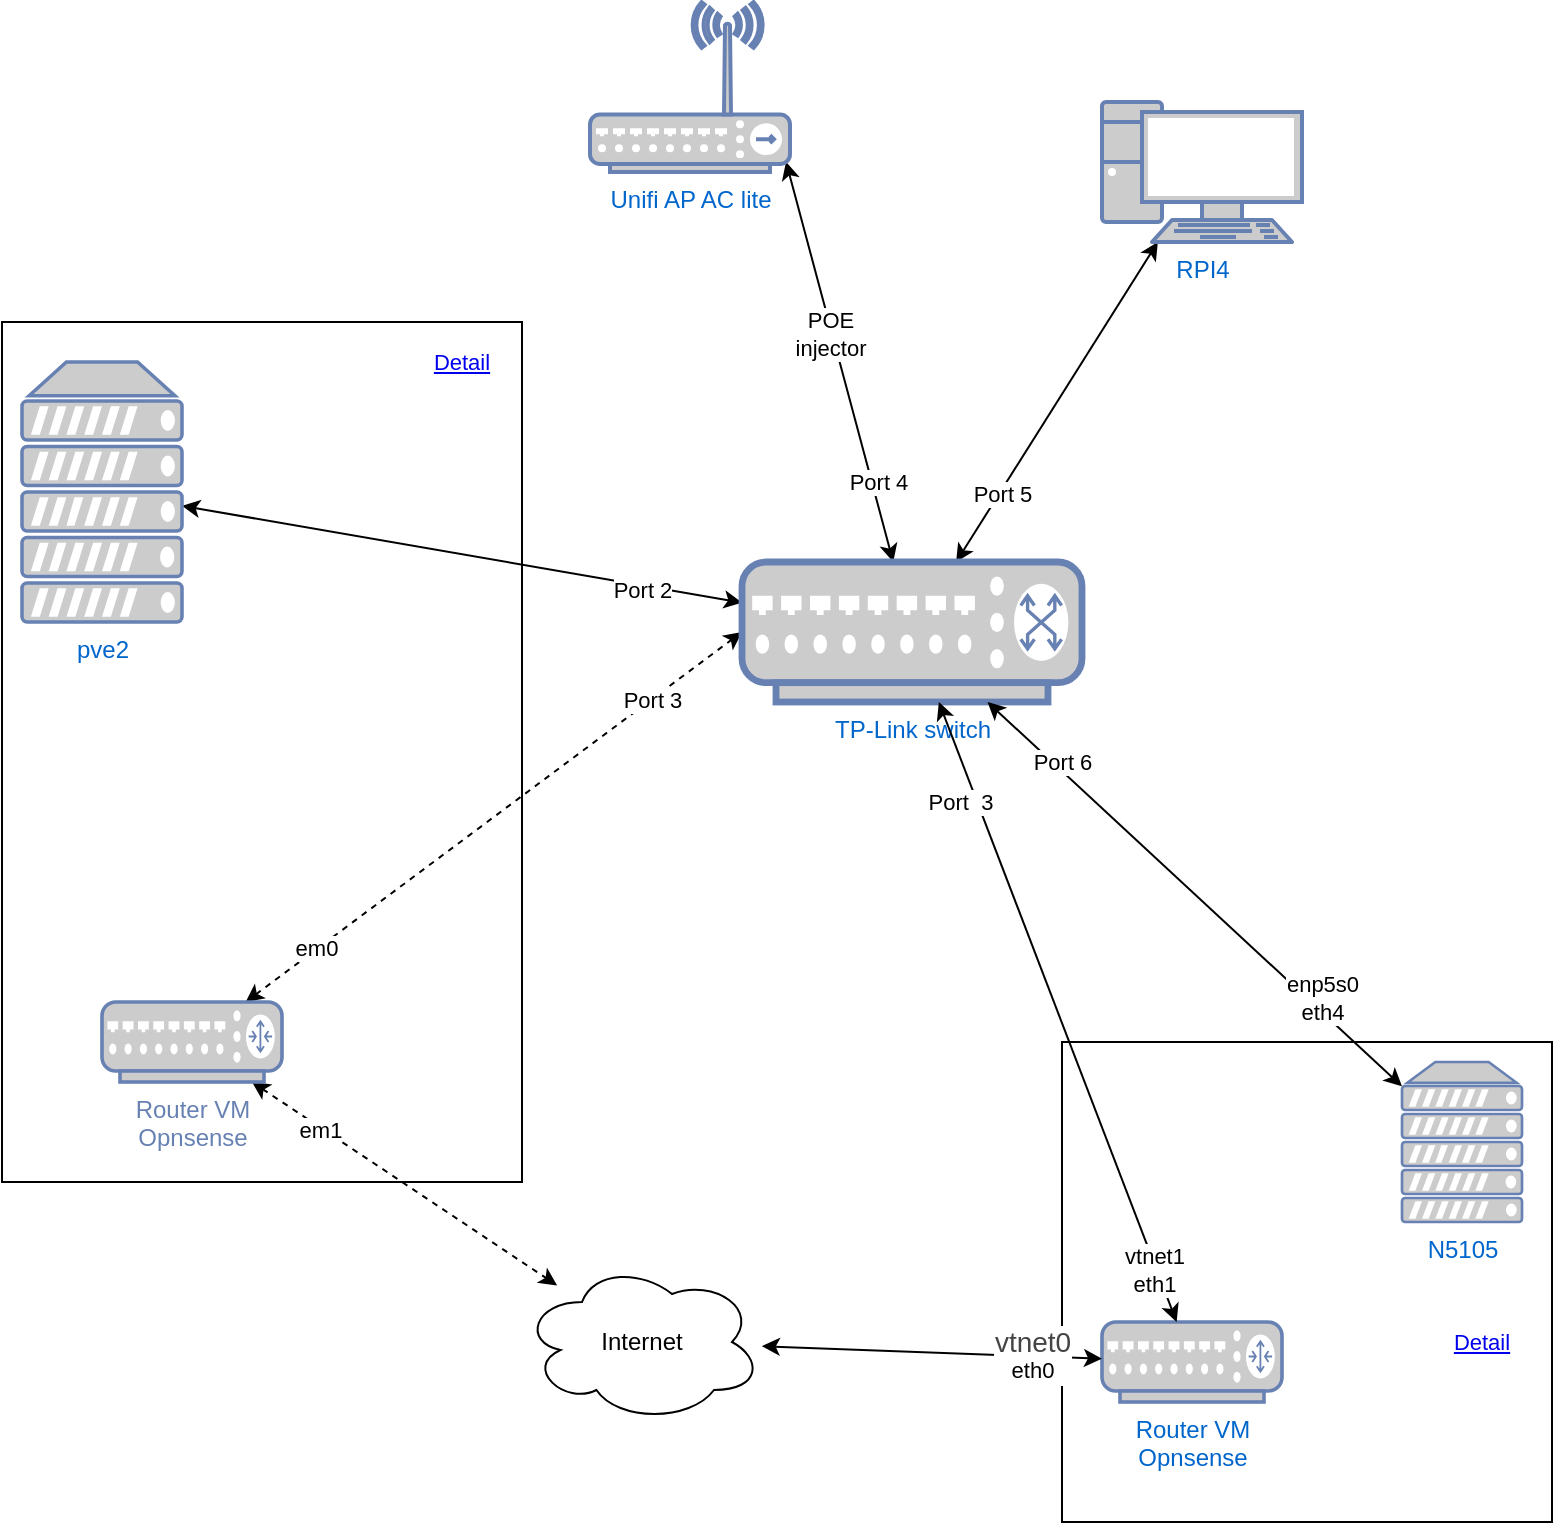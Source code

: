 <mxfile version="20.3.7" type="github" pages="5">
  <diagram id="RK82QppB5NHQeaTOXXpw" name="Over All">
    <mxGraphModel dx="1422" dy="1967" grid="1" gridSize="10" guides="1" tooltips="1" connect="1" arrows="1" fold="1" page="1" pageScale="1" pageWidth="827" pageHeight="1169" math="0" shadow="0">
      <root>
        <mxCell id="0" />
        <mxCell id="1" parent="0" />
        <mxCell id="U8t9DFMX4hppF1b_Cr_i-9" value="" style="rounded=0;whiteSpace=wrap;html=1;glass=0;movable=1;" parent="1" vertex="1">
          <mxGeometry x="20" y="-630" width="260" height="430" as="geometry" />
        </mxCell>
        <mxCell id="sUbc3SVpJX_aVYCtfNj_-7" style="edgeStyle=none;rounded=0;orthogonalLoop=1;jettySize=auto;html=1;entryX=0;entryY=0.5;entryDx=0;entryDy=0;entryPerimeter=0;fontFamily=Helvetica;fontColor=#000000;startArrow=classic;startFill=1;dashed=1;" parent="1" source="U8t9DFMX4hppF1b_Cr_i-4" target="U8t9DFMX4hppF1b_Cr_i-5" edge="1">
          <mxGeometry relative="1" as="geometry" />
        </mxCell>
        <mxCell id="sUbc3SVpJX_aVYCtfNj_-8" value="em0" style="edgeLabel;html=1;align=center;verticalAlign=middle;resizable=0;points=[];fontFamily=Helvetica;fontColor=#000000;" parent="sUbc3SVpJX_aVYCtfNj_-7" vertex="1" connectable="0">
          <mxGeometry x="-0.714" y="1" relative="1" as="geometry">
            <mxPoint as="offset" />
          </mxGeometry>
        </mxCell>
        <mxCell id="sUbc3SVpJX_aVYCtfNj_-9" value="Port 3" style="edgeLabel;html=1;align=center;verticalAlign=middle;resizable=0;points=[];fontFamily=Helvetica;fontColor=#000000;" parent="sUbc3SVpJX_aVYCtfNj_-7" vertex="1" connectable="0">
          <mxGeometry x="0.63" relative="1" as="geometry">
            <mxPoint as="offset" />
          </mxGeometry>
        </mxCell>
        <mxCell id="sUbc3SVpJX_aVYCtfNj_-10" style="edgeStyle=none;rounded=0;orthogonalLoop=1;jettySize=auto;html=1;dashed=1;fontFamily=Helvetica;fontColor=#000000;startArrow=classic;startFill=1;" parent="1" source="U8t9DFMX4hppF1b_Cr_i-4" target="U8t9DFMX4hppF1b_Cr_i-16" edge="1">
          <mxGeometry relative="1" as="geometry" />
        </mxCell>
        <mxCell id="sUbc3SVpJX_aVYCtfNj_-11" value="em1" style="edgeLabel;html=1;align=center;verticalAlign=middle;resizable=0;points=[];fontFamily=Helvetica;fontColor=#000000;" parent="sUbc3SVpJX_aVYCtfNj_-10" vertex="1" connectable="0">
          <mxGeometry x="-0.546" y="-1" relative="1" as="geometry">
            <mxPoint as="offset" />
          </mxGeometry>
        </mxCell>
        <mxCell id="U8t9DFMX4hppF1b_Cr_i-4" value="&lt;font color=&quot;#6881b3&quot;&gt;Router VM&lt;br&gt;Opnsense&lt;/font&gt;" style="fontColor=#E6E6E6;verticalAlign=top;verticalLabelPosition=bottom;labelPosition=center;align=center;html=1;outlineConnect=0;fillColor=#CCCCCC;strokeColor=#6881B3;gradientColor=none;gradientDirection=north;strokeWidth=2;shape=mxgraph.networks.router;rounded=0;" parent="1" vertex="1">
          <mxGeometry x="70" y="-290" width="90" height="40" as="geometry" />
        </mxCell>
        <mxCell id="sUbc3SVpJX_aVYCtfNj_-1" style="edgeStyle=none;rounded=0;orthogonalLoop=1;jettySize=auto;html=1;fontFamily=Helvetica;fontColor=#000000;startArrow=classic;startFill=1;" parent="1" source="U8t9DFMX4hppF1b_Cr_i-5" target="U8t9DFMX4hppF1b_Cr_i-6" edge="1">
          <mxGeometry relative="1" as="geometry" />
        </mxCell>
        <mxCell id="sUbc3SVpJX_aVYCtfNj_-2" value="Port 2" style="edgeLabel;html=1;align=center;verticalAlign=middle;resizable=0;points=[];fontFamily=Helvetica;fontColor=#000000;" parent="sUbc3SVpJX_aVYCtfNj_-1" vertex="1" connectable="0">
          <mxGeometry x="-0.729" relative="1" as="geometry">
            <mxPoint x="-12" as="offset" />
          </mxGeometry>
        </mxCell>
        <mxCell id="sUbc3SVpJX_aVYCtfNj_-3" style="edgeStyle=none;rounded=0;orthogonalLoop=1;jettySize=auto;html=1;entryX=0.98;entryY=0.94;entryDx=0;entryDy=0;entryPerimeter=0;fontFamily=Helvetica;fontColor=#000000;startArrow=classic;startFill=1;" parent="1" source="U8t9DFMX4hppF1b_Cr_i-5" target="U8t9DFMX4hppF1b_Cr_i-10" edge="1">
          <mxGeometry relative="1" as="geometry" />
        </mxCell>
        <mxCell id="sUbc3SVpJX_aVYCtfNj_-4" value="Port 4" style="edgeLabel;html=1;align=center;verticalAlign=middle;resizable=0;points=[];fontFamily=Helvetica;fontColor=#000000;" parent="sUbc3SVpJX_aVYCtfNj_-3" vertex="1" connectable="0">
          <mxGeometry x="-0.701" relative="1" as="geometry">
            <mxPoint y="-10" as="offset" />
          </mxGeometry>
        </mxCell>
        <mxCell id="sUbc3SVpJX_aVYCtfNj_-12" value="POE&lt;br&gt;injector" style="edgeLabel;html=1;align=center;verticalAlign=middle;resizable=0;points=[];fontFamily=Helvetica;fontColor=#000000;" parent="sUbc3SVpJX_aVYCtfNj_-3" vertex="1" connectable="0">
          <mxGeometry x="0.151" y="1" relative="1" as="geometry">
            <mxPoint as="offset" />
          </mxGeometry>
        </mxCell>
        <mxCell id="sUbc3SVpJX_aVYCtfNj_-5" style="edgeStyle=none;rounded=0;orthogonalLoop=1;jettySize=auto;html=1;fontFamily=Helvetica;fontColor=#000000;startArrow=classic;startFill=1;" parent="1" source="U8t9DFMX4hppF1b_Cr_i-5" target="U8t9DFMX4hppF1b_Cr_i-13" edge="1">
          <mxGeometry relative="1" as="geometry" />
        </mxCell>
        <mxCell id="sUbc3SVpJX_aVYCtfNj_-6" value="Port 5" style="edgeLabel;html=1;align=center;verticalAlign=middle;resizable=0;points=[];fontFamily=Helvetica;fontColor=#000000;" parent="sUbc3SVpJX_aVYCtfNj_-5" vertex="1" connectable="0">
          <mxGeometry x="-0.694" relative="1" as="geometry">
            <mxPoint x="7" y="-10" as="offset" />
          </mxGeometry>
        </mxCell>
        <UserObject label="TP-Link switch" link="data:page/id,dd_UoUmQwpVErdtV02tc" id="U8t9DFMX4hppF1b_Cr_i-5">
          <mxCell style="fontColor=#0066CC;verticalAlign=top;verticalLabelPosition=bottom;labelPosition=center;align=center;html=1;outlineConnect=0;fillColor=#CCCCCC;strokeColor=#6881B3;gradientColor=none;gradientDirection=north;strokeWidth=2;shape=mxgraph.networks.switch;rounded=0;" parent="1" vertex="1">
            <mxGeometry x="390" y="-510" width="170" height="70" as="geometry" />
          </mxCell>
        </UserObject>
        <mxCell id="U8t9DFMX4hppF1b_Cr_i-6" value="pve2" style="fontColor=#0066CC;verticalAlign=top;verticalLabelPosition=bottom;labelPosition=center;align=center;html=1;outlineConnect=0;fillColor=#CCCCCC;strokeColor=#6881B3;gradientColor=none;gradientDirection=north;strokeWidth=2;shape=mxgraph.networks.server;rounded=0;" parent="1" vertex="1">
          <mxGeometry x="30" y="-610" width="80" height="130" as="geometry" />
        </mxCell>
        <UserObject label="Unifi AP AC lite" link="data:page/id,bRCjAlGiZhQxXE_Tppso" id="U8t9DFMX4hppF1b_Cr_i-10">
          <mxCell style="fontColor=#0066CC;verticalAlign=top;verticalLabelPosition=bottom;labelPosition=center;align=center;html=1;outlineConnect=0;fillColor=#CCCCCC;strokeColor=#6881B3;gradientColor=none;gradientDirection=north;strokeWidth=2;shape=mxgraph.networks.wireless_hub;rounded=0;" parent="1" vertex="1">
            <mxGeometry x="314" y="-790" width="100" height="85" as="geometry" />
          </mxCell>
        </UserObject>
        <mxCell id="U8t9DFMX4hppF1b_Cr_i-13" value="RPI4" style="fontColor=#0066CC;verticalAlign=top;verticalLabelPosition=bottom;labelPosition=center;align=center;html=1;outlineConnect=0;fillColor=#CCCCCC;strokeColor=#6881B3;gradientColor=none;gradientDirection=north;strokeWidth=2;shape=mxgraph.networks.pc;rounded=0;" parent="1" vertex="1">
          <mxGeometry x="570" y="-740" width="100" height="70" as="geometry" />
        </mxCell>
        <mxCell id="U8t9DFMX4hppF1b_Cr_i-16" value="Internet" style="ellipse;shape=cloud;whiteSpace=wrap;html=1;rounded=0;" parent="1" vertex="1">
          <mxGeometry x="280" y="-160" width="120" height="80" as="geometry" />
        </mxCell>
        <mxCell id="E8EOGPhub91n_TVj8ovf-1" value="" style="rounded=0;whiteSpace=wrap;html=1;glass=0;movable=1;" parent="1" vertex="1">
          <mxGeometry x="550" y="-270" width="245" height="240" as="geometry" />
        </mxCell>
        <UserObject label="Detail" link="data:page/id,qvgigx6a_49jUqLQ-mN9" id="nuNIrxT3Yfp7LdkT0Gri-2">
          <mxCell style="text;html=1;strokeColor=none;fillColor=none;whiteSpace=wrap;align=center;verticalAlign=middle;fontColor=#0000EE;fontStyle=4;fontSize=11;rounded=0;" parent="1" vertex="1">
            <mxGeometry x="220" y="-630" width="60" height="40" as="geometry" />
          </mxCell>
        </UserObject>
        <mxCell id="E8EOGPhub91n_TVj8ovf-2" value="Router VM&lt;br&gt;Opnsense" style="fontColor=#0066CC;verticalAlign=top;verticalLabelPosition=bottom;labelPosition=center;align=center;html=1;outlineConnect=0;fillColor=#CCCCCC;strokeColor=#6881B3;gradientColor=none;gradientDirection=north;strokeWidth=2;shape=mxgraph.networks.router;rounded=0;" parent="1" vertex="1">
          <mxGeometry x="570" y="-130" width="90" height="40" as="geometry" />
        </mxCell>
        <mxCell id="E8EOGPhub91n_TVj8ovf-3" style="rounded=0;orthogonalLoop=1;jettySize=auto;html=1;startArrow=classic;startFill=1;" parent="1" source="U8t9DFMX4hppF1b_Cr_i-16" target="E8EOGPhub91n_TVj8ovf-2" edge="1">
          <mxGeometry relative="1" as="geometry" />
        </mxCell>
        <mxCell id="E8EOGPhub91n_TVj8ovf-4" value="&lt;span style=&quot;box-sizing: border-box; -webkit-font-smoothing: antialiased; text-align: start;&quot;&gt;&lt;font color=&quot;#444444&quot;&gt;&lt;span style=&quot;font-size: 14px;&quot;&gt;vtnet0&lt;br&gt;&lt;/span&gt;&lt;/font&gt;eth0&lt;br&gt;&lt;/span&gt;" style="edgeLabel;html=1;align=center;verticalAlign=middle;resizable=0;points=[];fontFamily=Helvetica;" parent="E8EOGPhub91n_TVj8ovf-3" vertex="1" connectable="0">
          <mxGeometry x="0.588" y="1" relative="1" as="geometry">
            <mxPoint as="offset" />
          </mxGeometry>
        </mxCell>
        <mxCell id="E8EOGPhub91n_TVj8ovf-5" style="edgeStyle=none;rounded=0;orthogonalLoop=1;jettySize=auto;html=1;startArrow=classic;startFill=1;" parent="1" source="U8t9DFMX4hppF1b_Cr_i-5" target="E8EOGPhub91n_TVj8ovf-2" edge="1">
          <mxGeometry relative="1" as="geometry" />
        </mxCell>
        <mxCell id="E8EOGPhub91n_TVj8ovf-6" value="vtnet1&lt;br&gt;eth1" style="edgeLabel;html=1;align=center;verticalAlign=middle;resizable=0;points=[];" parent="E8EOGPhub91n_TVj8ovf-5" vertex="1" connectable="0">
          <mxGeometry x="0.825" y="-1" relative="1" as="geometry">
            <mxPoint as="offset" />
          </mxGeometry>
        </mxCell>
        <mxCell id="UX1452k8A1c65i7JiXQy-1" value="Port&amp;nbsp; 3" style="edgeLabel;html=1;align=center;verticalAlign=middle;resizable=0;points=[];fontFamily=Helvetica;rotation=0;" parent="E8EOGPhub91n_TVj8ovf-5" vertex="1" connectable="0">
          <mxGeometry x="-0.833" relative="1" as="geometry">
            <mxPoint y="24" as="offset" />
          </mxGeometry>
        </mxCell>
        <UserObject label="Detail" link="data:page/id,EVoiV-20_b1574V-V12t" linkTarget="_blank" id="ZFzWh5g-4yzC37SLdBZf-1">
          <mxCell style="text;html=1;strokeColor=none;fillColor=none;whiteSpace=wrap;align=center;verticalAlign=middle;fontColor=#0000EE;fontStyle=4;fontSize=11;rounded=0;" parent="1" vertex="1">
            <mxGeometry x="730" y="-140" width="60" height="40" as="geometry" />
          </mxCell>
        </UserObject>
        <mxCell id="UX1452k8A1c65i7JiXQy-2" value="N5105" style="fontColor=#0066CC;verticalAlign=top;verticalLabelPosition=bottom;labelPosition=center;align=center;html=1;outlineConnect=0;fillColor=#CCCCCC;strokeColor=#6881B3;gradientColor=none;gradientDirection=north;strokeWidth=2;shape=mxgraph.networks.server;rounded=0;" parent="1" vertex="1">
          <mxGeometry x="720" y="-260" width="60" height="80" as="geometry" />
        </mxCell>
        <mxCell id="UX1452k8A1c65i7JiXQy-4" style="edgeStyle=none;rounded=0;orthogonalLoop=1;jettySize=auto;html=1;fontFamily=Helvetica;fontColor=#E6E6E6;startArrow=classic;startFill=1;" parent="1" source="U8t9DFMX4hppF1b_Cr_i-5" target="UX1452k8A1c65i7JiXQy-2" edge="1">
          <mxGeometry relative="1" as="geometry" />
        </mxCell>
        <mxCell id="UX1452k8A1c65i7JiXQy-5" value="Port 6" style="edgeLabel;html=1;align=center;verticalAlign=middle;resizable=0;points=[];fontFamily=Helvetica;fontColor=#000000;" parent="UX1452k8A1c65i7JiXQy-4" vertex="1" connectable="0">
          <mxGeometry x="-0.797" y="-2" relative="1" as="geometry">
            <mxPoint x="17" y="9" as="offset" />
          </mxGeometry>
        </mxCell>
        <mxCell id="UX1452k8A1c65i7JiXQy-6" value="enp5s0&lt;br&gt;eth4" style="edgeLabel;html=1;align=center;verticalAlign=middle;resizable=0;points=[];fontFamily=Helvetica;fontColor=#000000;" parent="UX1452k8A1c65i7JiXQy-4" vertex="1" connectable="0">
          <mxGeometry x="0.808" y="-2" relative="1" as="geometry">
            <mxPoint x="-19" y="-27" as="offset" />
          </mxGeometry>
        </mxCell>
      </root>
    </mxGraphModel>
  </diagram>
  <diagram id="qvgigx6a_49jUqLQ-mN9" name="PVE2">
    <mxGraphModel dx="1422" dy="798" grid="1" gridSize="10" guides="1" tooltips="1" connect="1" arrows="1" fold="1" page="1" pageScale="1" pageWidth="827" pageHeight="1169" math="0" shadow="0">
      <root>
        <mxCell id="0" />
        <mxCell id="1" parent="0" />
      </root>
    </mxGraphModel>
  </diagram>
  <diagram id="bRCjAlGiZhQxXE_Tppso" name="unifi AP">
    <mxGraphModel dx="1550" dy="871" grid="1" gridSize="10" guides="1" tooltips="1" connect="1" arrows="1" fold="1" page="1" pageScale="1" pageWidth="827" pageHeight="1169" math="0" shadow="0">
      <root>
        <mxCell id="0" />
        <mxCell id="1" parent="0" />
      </root>
    </mxGraphModel>
  </diagram>
  <diagram id="dd_UoUmQwpVErdtV02tc" name="TP Link">
    <mxGraphModel dx="1550" dy="871" grid="1" gridSize="10" guides="1" tooltips="1" connect="1" arrows="1" fold="1" page="1" pageScale="1" pageWidth="827" pageHeight="1169" math="0" shadow="0">
      <root>
        <mxCell id="0" />
        <mxCell id="1" parent="0" />
      </root>
    </mxGraphModel>
  </diagram>
  <diagram id="EVoiV-20_b1574V-V12t" name="routerProxmos">
    <mxGraphModel dx="1422" dy="798" grid="1" gridSize="10" guides="1" tooltips="1" connect="1" arrows="1" fold="1" page="1" pageScale="1" pageWidth="827" pageHeight="1169" math="0" shadow="0">
      <root>
        <mxCell id="0" />
        <mxCell id="1" parent="0" />
        <mxCell id="vMPKpMErEsN-NgxiQNDA-1" value="vtnet0 -&amp;gt;&amp;nbsp;enp2s0" style="text;html=1;align=center;verticalAlign=middle;resizable=0;points=[];autosize=1;strokeColor=none;fillColor=none;" parent="1" vertex="1">
          <mxGeometry x="80" y="310" width="110" height="30" as="geometry" />
        </mxCell>
        <mxCell id="vMPKpMErEsN-NgxiQNDA-2" value="Router" style="text;html=1;strokeColor=none;fillColor=none;align=center;verticalAlign=middle;whiteSpace=wrap;rounded=0;" parent="1" vertex="1">
          <mxGeometry x="80" y="270" width="60" height="30" as="geometry" />
        </mxCell>
        <mxCell id="KpJWm1l35_SeQhXtTUlO-1" value="vtnet1 -&amp;gt;&amp;nbsp;enp3s0" style="text;html=1;align=center;verticalAlign=middle;resizable=0;points=[];autosize=1;strokeColor=none;fillColor=none;" parent="1" vertex="1">
          <mxGeometry x="80" y="340" width="110" height="30" as="geometry" />
        </mxCell>
        <mxCell id="TNPYboO8dsVQQeQhL-n_-1" value="Router" style="text;html=1;strokeColor=none;fillColor=none;align=center;verticalAlign=middle;whiteSpace=wrap;rounded=0;" parent="1" vertex="1">
          <mxGeometry x="190" y="280" width="60" height="30" as="geometry" />
        </mxCell>
        <UserObject label="Detail" linkTarget="_blank" link="https://k00.fr/wyxpyx0gnc5oko" id="Kg0c7mC5RoJJJkBA93FS-1">
          <mxCell style="text;html=1;strokeColor=none;fillColor=none;whiteSpace=wrap;align=center;verticalAlign=middle;fontColor=#0000EE;fontStyle=4;fontSize=11;rounded=0;" vertex="1" parent="1">
            <mxGeometry x="130" y="60" width="80" height="60" as="geometry" />
          </mxCell>
        </UserObject>
      </root>
    </mxGraphModel>
  </diagram>
</mxfile>
